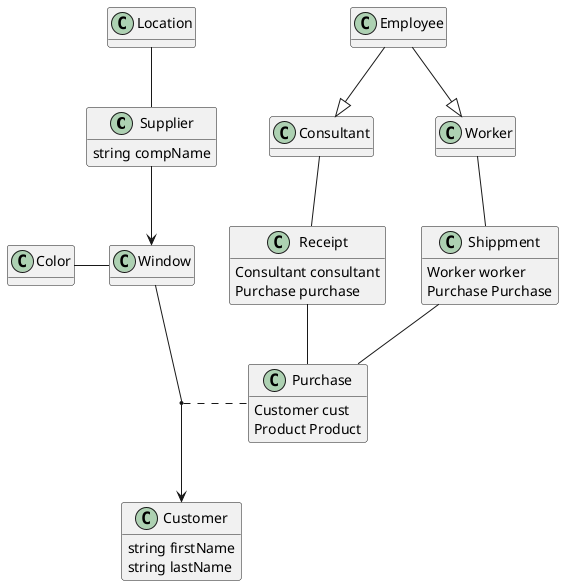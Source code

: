 @startuml
top to bottom direction
hide empty methods

class Supplier{
    string compName
}

class Customer{
    string firstName
    string lastName
}

class Purchase{
    Customer cust
    Product Product
}

class Receipt{
    Consultant consultant
    Purchase purchase
}

class Employee{

}

class Consultant{

}

class Color{

}

class Location{

}

class Worker{

}

class Shippment{
    Worker worker
    Purchase Purchase
}

class Window{

}

Supplier --> Window
Window --> Customer
(Window, Customer) ..  Purchase
Employee --|> Consultant
Receipt -- Purchase
Consultant -- Receipt
Color -right- Window
Location -- Supplier
Worker -- Shippment
Shippment -- Purchase
Employee --|> Worker

@enduml